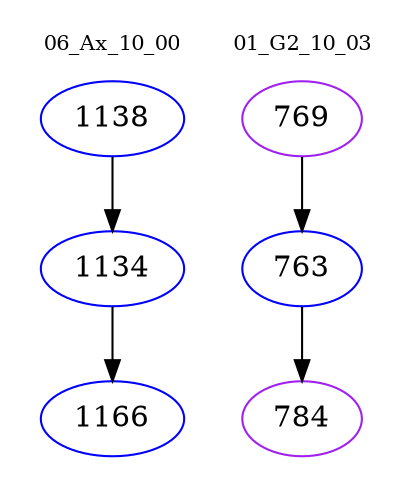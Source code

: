 digraph{
subgraph cluster_0 {
color = white
label = "06_Ax_10_00";
fontsize=10;
T0_1138 [label="1138", color="blue"]
T0_1138 -> T0_1134 [color="black"]
T0_1134 [label="1134", color="blue"]
T0_1134 -> T0_1166 [color="black"]
T0_1166 [label="1166", color="blue"]
}
subgraph cluster_1 {
color = white
label = "01_G2_10_03";
fontsize=10;
T1_769 [label="769", color="purple"]
T1_769 -> T1_763 [color="black"]
T1_763 [label="763", color="blue"]
T1_763 -> T1_784 [color="black"]
T1_784 [label="784", color="purple"]
}
}

